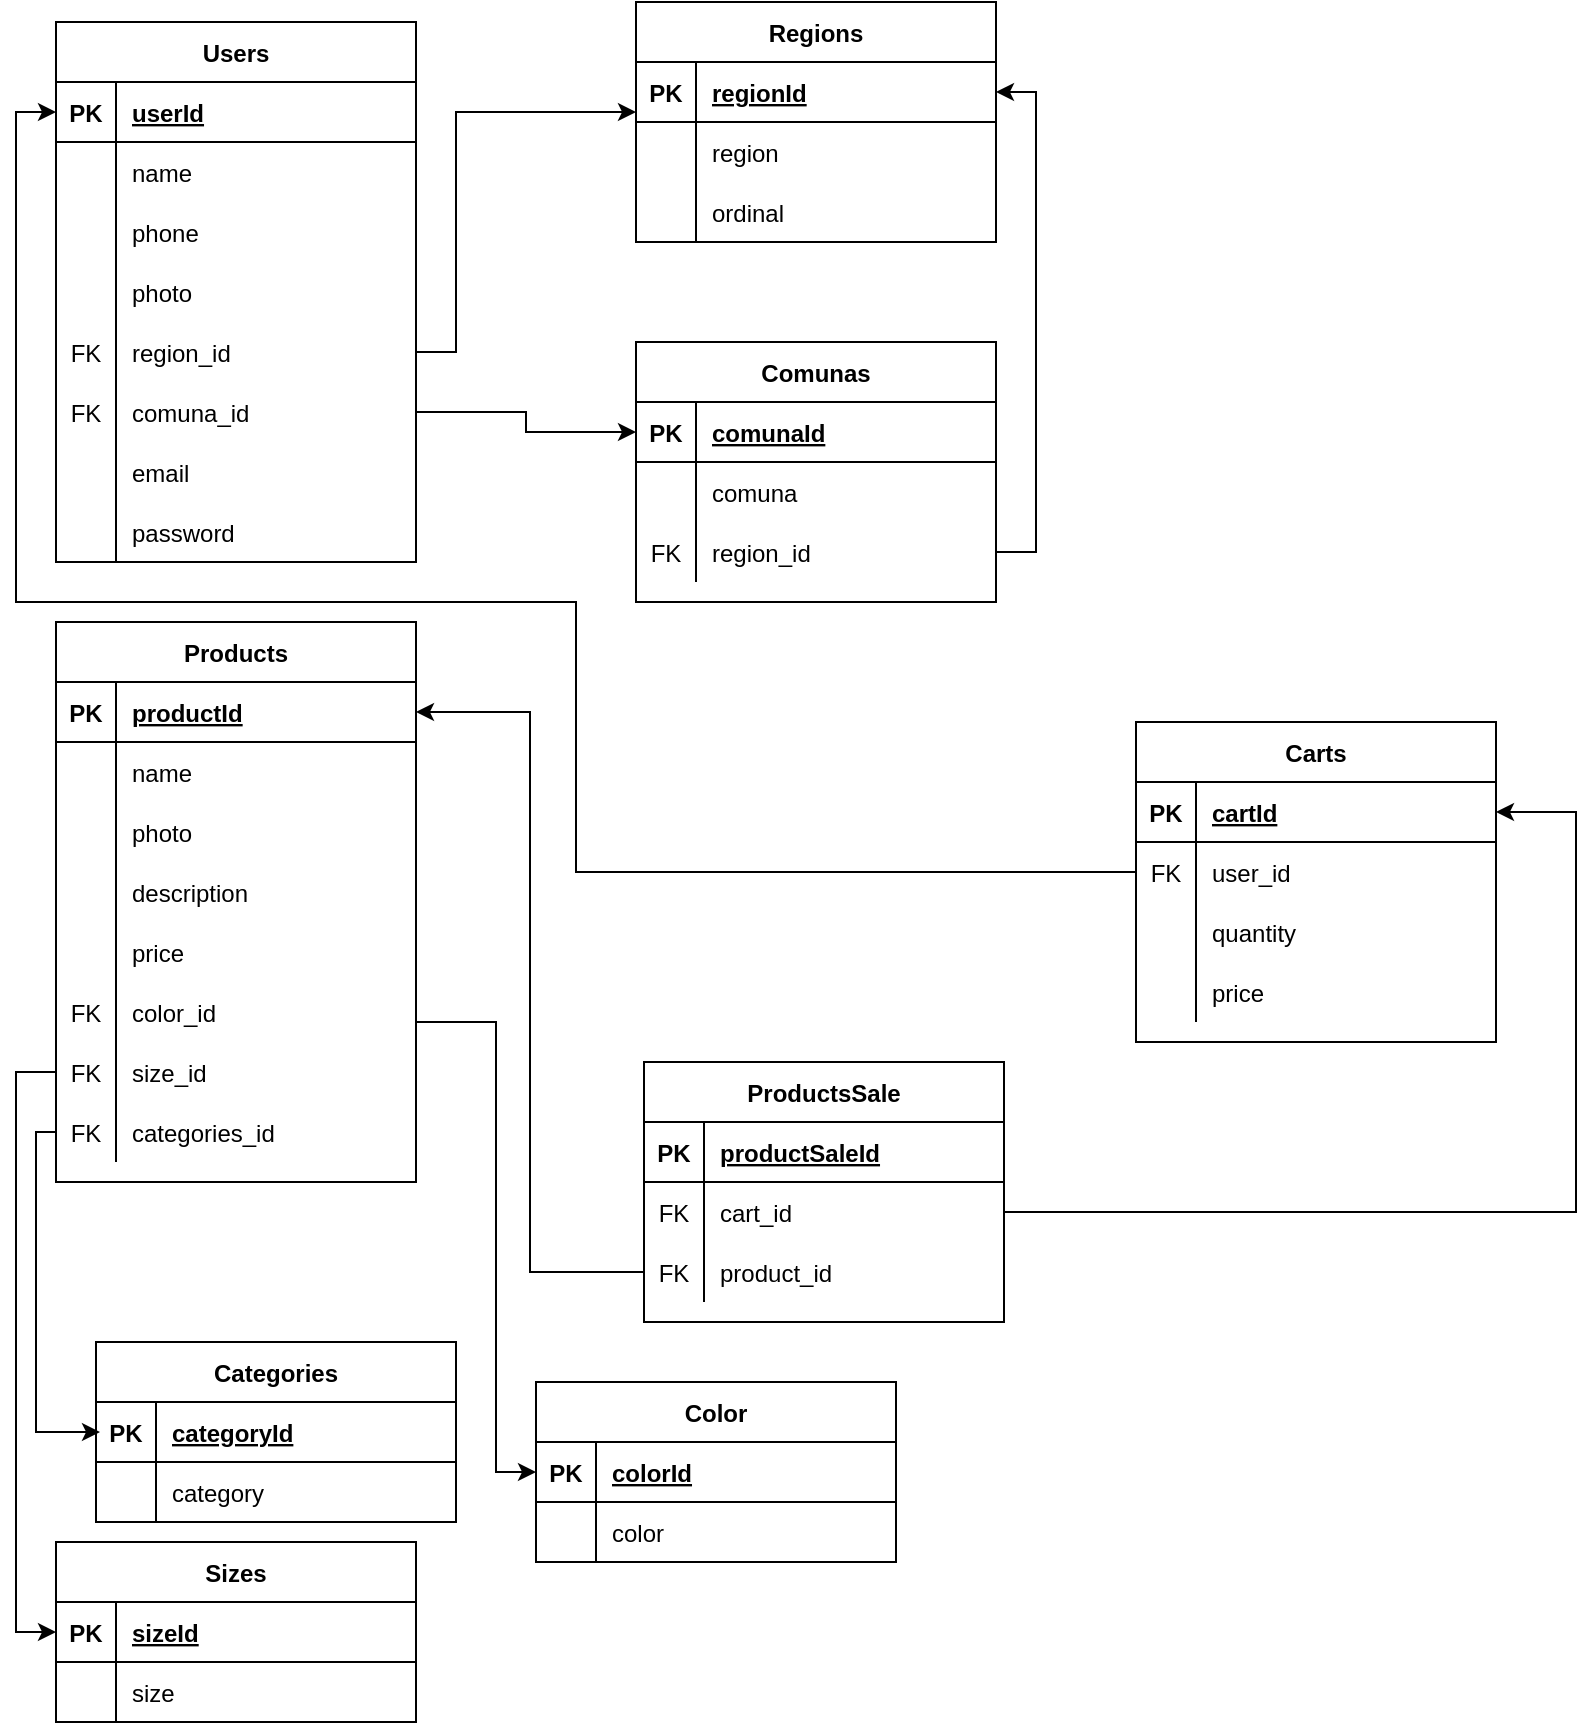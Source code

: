 <mxfile version="14.6.2" type="github">
  <diagram id="eKmeG7Pe0nA2a5U6Nq7D" name="Page-1">
    <mxGraphModel dx="1071" dy="435" grid="1" gridSize="10" guides="1" tooltips="1" connect="1" arrows="1" fold="1" page="1" pageScale="1" pageWidth="827" pageHeight="1169" math="0" shadow="0">
      <root>
        <mxCell id="0" />
        <mxCell id="1" parent="0" />
        <mxCell id="IjkU4p1Ry7HqAlJTSLxm-30" value="" style="group" parent="1" vertex="1" connectable="0">
          <mxGeometry x="500" y="310" width="250" height="280" as="geometry" />
        </mxCell>
        <mxCell id="IjkU4p1Ry7HqAlJTSLxm-31" value="" style="group" parent="IjkU4p1Ry7HqAlJTSLxm-30" vertex="1" connectable="0">
          <mxGeometry x="-470" y="-290" width="180" height="280" as="geometry" />
        </mxCell>
        <mxCell id="IjkU4p1Ry7HqAlJTSLxm-1" value="Users" style="shape=table;startSize=30;container=1;collapsible=1;childLayout=tableLayout;fixedRows=1;rowLines=0;fontStyle=1;align=center;resizeLast=1;" parent="IjkU4p1Ry7HqAlJTSLxm-31" vertex="1">
          <mxGeometry width="180" height="270" as="geometry" />
        </mxCell>
        <mxCell id="IjkU4p1Ry7HqAlJTSLxm-2" value="" style="shape=partialRectangle;collapsible=0;dropTarget=0;pointerEvents=0;fillColor=none;top=0;left=0;bottom=1;right=0;points=[[0,0.5],[1,0.5]];portConstraint=eastwest;" parent="IjkU4p1Ry7HqAlJTSLxm-1" vertex="1">
          <mxGeometry y="30" width="180" height="30" as="geometry" />
        </mxCell>
        <mxCell id="IjkU4p1Ry7HqAlJTSLxm-3" value="PK" style="shape=partialRectangle;connectable=0;fillColor=none;top=0;left=0;bottom=0;right=0;fontStyle=1;overflow=hidden;" parent="IjkU4p1Ry7HqAlJTSLxm-2" vertex="1">
          <mxGeometry width="30" height="30" as="geometry" />
        </mxCell>
        <mxCell id="IjkU4p1Ry7HqAlJTSLxm-4" value="userId" style="shape=partialRectangle;connectable=0;fillColor=none;top=0;left=0;bottom=0;right=0;align=left;spacingLeft=6;fontStyle=5;overflow=hidden;" parent="IjkU4p1Ry7HqAlJTSLxm-2" vertex="1">
          <mxGeometry x="30" width="150" height="30" as="geometry" />
        </mxCell>
        <mxCell id="IjkU4p1Ry7HqAlJTSLxm-5" value="" style="shape=partialRectangle;collapsible=0;dropTarget=0;pointerEvents=0;fillColor=none;top=0;left=0;bottom=0;right=0;points=[[0,0.5],[1,0.5]];portConstraint=eastwest;" parent="IjkU4p1Ry7HqAlJTSLxm-1" vertex="1">
          <mxGeometry y="60" width="180" height="30" as="geometry" />
        </mxCell>
        <mxCell id="IjkU4p1Ry7HqAlJTSLxm-6" value="" style="shape=partialRectangle;connectable=0;fillColor=none;top=0;left=0;bottom=0;right=0;editable=1;overflow=hidden;" parent="IjkU4p1Ry7HqAlJTSLxm-5" vertex="1">
          <mxGeometry width="30" height="30" as="geometry" />
        </mxCell>
        <mxCell id="IjkU4p1Ry7HqAlJTSLxm-7" value="name" style="shape=partialRectangle;connectable=0;fillColor=none;top=0;left=0;bottom=0;right=0;align=left;spacingLeft=6;overflow=hidden;" parent="IjkU4p1Ry7HqAlJTSLxm-5" vertex="1">
          <mxGeometry x="30" width="150" height="30" as="geometry" />
        </mxCell>
        <mxCell id="IjkU4p1Ry7HqAlJTSLxm-8" value="" style="shape=partialRectangle;collapsible=0;dropTarget=0;pointerEvents=0;fillColor=none;top=0;left=0;bottom=0;right=0;points=[[0,0.5],[1,0.5]];portConstraint=eastwest;" parent="IjkU4p1Ry7HqAlJTSLxm-1" vertex="1">
          <mxGeometry y="90" width="180" height="30" as="geometry" />
        </mxCell>
        <mxCell id="IjkU4p1Ry7HqAlJTSLxm-9" value="" style="shape=partialRectangle;connectable=0;fillColor=none;top=0;left=0;bottom=0;right=0;editable=1;overflow=hidden;" parent="IjkU4p1Ry7HqAlJTSLxm-8" vertex="1">
          <mxGeometry width="30" height="30" as="geometry" />
        </mxCell>
        <mxCell id="IjkU4p1Ry7HqAlJTSLxm-10" value="phone" style="shape=partialRectangle;connectable=0;fillColor=none;top=0;left=0;bottom=0;right=0;align=left;spacingLeft=6;overflow=hidden;" parent="IjkU4p1Ry7HqAlJTSLxm-8" vertex="1">
          <mxGeometry x="30" width="150" height="30" as="geometry" />
        </mxCell>
        <mxCell id="IjkU4p1Ry7HqAlJTSLxm-11" value="" style="shape=partialRectangle;collapsible=0;dropTarget=0;pointerEvents=0;fillColor=none;top=0;left=0;bottom=0;right=0;points=[[0,0.5],[1,0.5]];portConstraint=eastwest;" parent="IjkU4p1Ry7HqAlJTSLxm-1" vertex="1">
          <mxGeometry y="120" width="180" height="30" as="geometry" />
        </mxCell>
        <mxCell id="IjkU4p1Ry7HqAlJTSLxm-12" value="" style="shape=partialRectangle;connectable=0;fillColor=none;top=0;left=0;bottom=0;right=0;editable=1;overflow=hidden;" parent="IjkU4p1Ry7HqAlJTSLxm-11" vertex="1">
          <mxGeometry width="30" height="30" as="geometry" />
        </mxCell>
        <mxCell id="IjkU4p1Ry7HqAlJTSLxm-13" value="photo" style="shape=partialRectangle;connectable=0;fillColor=none;top=0;left=0;bottom=0;right=0;align=left;spacingLeft=6;overflow=hidden;" parent="IjkU4p1Ry7HqAlJTSLxm-11" vertex="1">
          <mxGeometry x="30" width="150" height="30" as="geometry" />
        </mxCell>
        <mxCell id="IjkU4p1Ry7HqAlJTSLxm-48" value="" style="shape=partialRectangle;collapsible=0;dropTarget=0;pointerEvents=0;fillColor=none;top=0;left=0;bottom=0;right=0;points=[[0,0.5],[1,0.5]];portConstraint=eastwest;" parent="IjkU4p1Ry7HqAlJTSLxm-1" vertex="1">
          <mxGeometry y="150" width="180" height="30" as="geometry" />
        </mxCell>
        <mxCell id="IjkU4p1Ry7HqAlJTSLxm-49" value="FK" style="shape=partialRectangle;connectable=0;fillColor=none;top=0;left=0;bottom=0;right=0;editable=1;overflow=hidden;" parent="IjkU4p1Ry7HqAlJTSLxm-48" vertex="1">
          <mxGeometry width="30" height="30" as="geometry" />
        </mxCell>
        <mxCell id="IjkU4p1Ry7HqAlJTSLxm-50" value="region_id" style="shape=partialRectangle;connectable=0;fillColor=none;top=0;left=0;bottom=0;right=0;align=left;spacingLeft=6;overflow=hidden;" parent="IjkU4p1Ry7HqAlJTSLxm-48" vertex="1">
          <mxGeometry x="30" width="150" height="30" as="geometry" />
        </mxCell>
        <mxCell id="IjkU4p1Ry7HqAlJTSLxm-67" value="" style="shape=partialRectangle;collapsible=0;dropTarget=0;pointerEvents=0;fillColor=none;top=0;left=0;bottom=0;right=0;points=[[0,0.5],[1,0.5]];portConstraint=eastwest;" parent="IjkU4p1Ry7HqAlJTSLxm-1" vertex="1">
          <mxGeometry y="180" width="180" height="30" as="geometry" />
        </mxCell>
        <mxCell id="IjkU4p1Ry7HqAlJTSLxm-68" value="" style="shape=partialRectangle;connectable=0;fillColor=none;top=0;left=0;bottom=0;right=0;editable=1;overflow=hidden;" parent="IjkU4p1Ry7HqAlJTSLxm-67" vertex="1">
          <mxGeometry width="30" height="30" as="geometry" />
        </mxCell>
        <mxCell id="IjkU4p1Ry7HqAlJTSLxm-69" value="comuna_id" style="shape=partialRectangle;connectable=0;fillColor=none;top=0;left=0;bottom=0;right=0;align=left;spacingLeft=6;overflow=hidden;" parent="IjkU4p1Ry7HqAlJTSLxm-67" vertex="1">
          <mxGeometry x="30" width="150" height="30" as="geometry" />
        </mxCell>
        <mxCell id="IjkU4p1Ry7HqAlJTSLxm-70" value="" style="shape=partialRectangle;collapsible=0;dropTarget=0;pointerEvents=0;fillColor=none;top=0;left=0;bottom=0;right=0;points=[[0,0.5],[1,0.5]];portConstraint=eastwest;" parent="IjkU4p1Ry7HqAlJTSLxm-1" vertex="1">
          <mxGeometry y="210" width="180" height="30" as="geometry" />
        </mxCell>
        <mxCell id="IjkU4p1Ry7HqAlJTSLxm-71" value="" style="shape=partialRectangle;connectable=0;fillColor=none;top=0;left=0;bottom=0;right=0;editable=1;overflow=hidden;" parent="IjkU4p1Ry7HqAlJTSLxm-70" vertex="1">
          <mxGeometry width="30" height="30" as="geometry" />
        </mxCell>
        <mxCell id="IjkU4p1Ry7HqAlJTSLxm-72" value="email" style="shape=partialRectangle;connectable=0;fillColor=none;top=0;left=0;bottom=0;right=0;align=left;spacingLeft=6;overflow=hidden;" parent="IjkU4p1Ry7HqAlJTSLxm-70" vertex="1">
          <mxGeometry x="30" width="150" height="30" as="geometry" />
        </mxCell>
        <mxCell id="IjkU4p1Ry7HqAlJTSLxm-73" value="" style="shape=partialRectangle;collapsible=0;dropTarget=0;pointerEvents=0;fillColor=none;top=0;left=0;bottom=0;right=0;points=[[0,0.5],[1,0.5]];portConstraint=eastwest;" parent="IjkU4p1Ry7HqAlJTSLxm-1" vertex="1">
          <mxGeometry y="240" width="180" height="30" as="geometry" />
        </mxCell>
        <mxCell id="IjkU4p1Ry7HqAlJTSLxm-74" value="" style="shape=partialRectangle;connectable=0;fillColor=none;top=0;left=0;bottom=0;right=0;editable=1;overflow=hidden;" parent="IjkU4p1Ry7HqAlJTSLxm-73" vertex="1">
          <mxGeometry width="30" height="30" as="geometry" />
        </mxCell>
        <mxCell id="IjkU4p1Ry7HqAlJTSLxm-75" value="password" style="shape=partialRectangle;connectable=0;fillColor=none;top=0;left=0;bottom=0;right=0;align=left;spacingLeft=6;overflow=hidden;" parent="IjkU4p1Ry7HqAlJTSLxm-73" vertex="1">
          <mxGeometry x="30" width="150" height="30" as="geometry" />
        </mxCell>
        <mxCell id="IjkU4p1Ry7HqAlJTSLxm-14" value="" style="shape=partialRectangle;collapsible=0;dropTarget=0;pointerEvents=0;fillColor=none;top=0;left=0;bottom=0;right=0;points=[[0,0.5],[1,0.5]];portConstraint=eastwest;" parent="IjkU4p1Ry7HqAlJTSLxm-31" vertex="1">
          <mxGeometry y="150" width="180" height="30" as="geometry" />
        </mxCell>
        <mxCell id="IjkU4p1Ry7HqAlJTSLxm-17" value="" style="shape=partialRectangle;collapsible=0;dropTarget=0;pointerEvents=0;fillColor=none;top=0;left=0;bottom=0;right=0;points=[[0,0.5],[1,0.5]];portConstraint=eastwest;" parent="IjkU4p1Ry7HqAlJTSLxm-31" vertex="1">
          <mxGeometry y="180" width="180" height="30" as="geometry" />
        </mxCell>
        <mxCell id="IjkU4p1Ry7HqAlJTSLxm-18" value="FK" style="shape=partialRectangle;connectable=0;fillColor=none;top=0;left=0;bottom=0;right=0;editable=1;overflow=hidden;" parent="IjkU4p1Ry7HqAlJTSLxm-17" vertex="1">
          <mxGeometry width="30" height="30" as="geometry" />
        </mxCell>
        <mxCell id="IjkU4p1Ry7HqAlJTSLxm-23" value="" style="shape=partialRectangle;collapsible=0;dropTarget=0;pointerEvents=0;fillColor=none;top=0;left=0;bottom=0;right=0;points=[[0,0.5],[1,0.5]];portConstraint=eastwest;" parent="IjkU4p1Ry7HqAlJTSLxm-31" vertex="1">
          <mxGeometry y="245" width="180" height="30" as="geometry" />
        </mxCell>
        <mxCell id="IjkU4p1Ry7HqAlJTSLxm-24" value="" style="shape=partialRectangle;connectable=0;fillColor=none;top=0;left=0;bottom=0;right=0;editable=1;overflow=hidden;" parent="IjkU4p1Ry7HqAlJTSLxm-23" vertex="1">
          <mxGeometry width="30" height="30" as="geometry" />
        </mxCell>
        <mxCell id="IjkU4p1Ry7HqAlJTSLxm-160" value="Carts" style="shape=table;startSize=30;container=1;collapsible=1;childLayout=tableLayout;fixedRows=1;rowLines=0;fontStyle=1;align=center;resizeLast=1;fillColor=#ffffff;gradientColor=none;" parent="IjkU4p1Ry7HqAlJTSLxm-30" vertex="1">
          <mxGeometry x="70" y="60" width="180" height="160" as="geometry" />
        </mxCell>
        <mxCell id="IjkU4p1Ry7HqAlJTSLxm-161" value="" style="shape=partialRectangle;collapsible=0;dropTarget=0;pointerEvents=0;fillColor=none;top=0;left=0;bottom=1;right=0;points=[[0,0.5],[1,0.5]];portConstraint=eastwest;" parent="IjkU4p1Ry7HqAlJTSLxm-160" vertex="1">
          <mxGeometry y="30" width="180" height="30" as="geometry" />
        </mxCell>
        <mxCell id="IjkU4p1Ry7HqAlJTSLxm-162" value="PK" style="shape=partialRectangle;connectable=0;fillColor=none;top=0;left=0;bottom=0;right=0;fontStyle=1;overflow=hidden;" parent="IjkU4p1Ry7HqAlJTSLxm-161" vertex="1">
          <mxGeometry width="30" height="30" as="geometry" />
        </mxCell>
        <mxCell id="IjkU4p1Ry7HqAlJTSLxm-163" value="cartId" style="shape=partialRectangle;connectable=0;fillColor=none;top=0;left=0;bottom=0;right=0;align=left;spacingLeft=6;fontStyle=5;overflow=hidden;" parent="IjkU4p1Ry7HqAlJTSLxm-161" vertex="1">
          <mxGeometry x="30" width="150" height="30" as="geometry" />
        </mxCell>
        <mxCell id="IjkU4p1Ry7HqAlJTSLxm-164" value="" style="shape=partialRectangle;collapsible=0;dropTarget=0;pointerEvents=0;fillColor=none;top=0;left=0;bottom=0;right=0;points=[[0,0.5],[1,0.5]];portConstraint=eastwest;" parent="IjkU4p1Ry7HqAlJTSLxm-160" vertex="1">
          <mxGeometry y="60" width="180" height="30" as="geometry" />
        </mxCell>
        <mxCell id="IjkU4p1Ry7HqAlJTSLxm-165" value="FK" style="shape=partialRectangle;connectable=0;fillColor=none;top=0;left=0;bottom=0;right=0;editable=1;overflow=hidden;" parent="IjkU4p1Ry7HqAlJTSLxm-164" vertex="1">
          <mxGeometry width="30" height="30" as="geometry" />
        </mxCell>
        <mxCell id="IjkU4p1Ry7HqAlJTSLxm-166" value="user_id" style="shape=partialRectangle;connectable=0;fillColor=none;top=0;left=0;bottom=0;right=0;align=left;spacingLeft=6;overflow=hidden;" parent="IjkU4p1Ry7HqAlJTSLxm-164" vertex="1">
          <mxGeometry x="30" width="150" height="30" as="geometry" />
        </mxCell>
        <mxCell id="IjkU4p1Ry7HqAlJTSLxm-167" value="" style="shape=partialRectangle;collapsible=0;dropTarget=0;pointerEvents=0;fillColor=none;top=0;left=0;bottom=0;right=0;points=[[0,0.5],[1,0.5]];portConstraint=eastwest;" parent="IjkU4p1Ry7HqAlJTSLxm-160" vertex="1">
          <mxGeometry y="90" width="180" height="30" as="geometry" />
        </mxCell>
        <mxCell id="IjkU4p1Ry7HqAlJTSLxm-168" value="" style="shape=partialRectangle;connectable=0;fillColor=none;top=0;left=0;bottom=0;right=0;editable=1;overflow=hidden;" parent="IjkU4p1Ry7HqAlJTSLxm-167" vertex="1">
          <mxGeometry width="30" height="30" as="geometry" />
        </mxCell>
        <mxCell id="IjkU4p1Ry7HqAlJTSLxm-169" value="quantity" style="shape=partialRectangle;connectable=0;fillColor=none;top=0;left=0;bottom=0;right=0;align=left;spacingLeft=6;overflow=hidden;" parent="IjkU4p1Ry7HqAlJTSLxm-167" vertex="1">
          <mxGeometry x="30" width="150" height="30" as="geometry" />
        </mxCell>
        <mxCell id="IjkU4p1Ry7HqAlJTSLxm-170" value="" style="shape=partialRectangle;collapsible=0;dropTarget=0;pointerEvents=0;fillColor=none;top=0;left=0;bottom=0;right=0;points=[[0,0.5],[1,0.5]];portConstraint=eastwest;" parent="IjkU4p1Ry7HqAlJTSLxm-160" vertex="1">
          <mxGeometry y="120" width="180" height="30" as="geometry" />
        </mxCell>
        <mxCell id="IjkU4p1Ry7HqAlJTSLxm-171" value="" style="shape=partialRectangle;connectable=0;fillColor=none;top=0;left=0;bottom=0;right=0;editable=1;overflow=hidden;" parent="IjkU4p1Ry7HqAlJTSLxm-170" vertex="1">
          <mxGeometry width="30" height="30" as="geometry" />
        </mxCell>
        <mxCell id="IjkU4p1Ry7HqAlJTSLxm-172" value="price" style="shape=partialRectangle;connectable=0;fillColor=none;top=0;left=0;bottom=0;right=0;align=left;spacingLeft=6;overflow=hidden;" parent="IjkU4p1Ry7HqAlJTSLxm-170" vertex="1">
          <mxGeometry x="30" width="150" height="30" as="geometry" />
        </mxCell>
        <mxCell id="IjkU4p1Ry7HqAlJTSLxm-32" value="Products" style="shape=table;startSize=30;container=1;collapsible=1;childLayout=tableLayout;fixedRows=1;rowLines=0;fontStyle=1;align=center;resizeLast=1;" parent="1" vertex="1">
          <mxGeometry x="30" y="320" width="180" height="280" as="geometry" />
        </mxCell>
        <mxCell id="IjkU4p1Ry7HqAlJTSLxm-33" value="" style="shape=partialRectangle;collapsible=0;dropTarget=0;pointerEvents=0;fillColor=none;top=0;left=0;bottom=1;right=0;points=[[0,0.5],[1,0.5]];portConstraint=eastwest;" parent="IjkU4p1Ry7HqAlJTSLxm-32" vertex="1">
          <mxGeometry y="30" width="180" height="30" as="geometry" />
        </mxCell>
        <mxCell id="IjkU4p1Ry7HqAlJTSLxm-34" value="PK" style="shape=partialRectangle;connectable=0;fillColor=none;top=0;left=0;bottom=0;right=0;fontStyle=1;overflow=hidden;" parent="IjkU4p1Ry7HqAlJTSLxm-33" vertex="1">
          <mxGeometry width="30" height="30" as="geometry" />
        </mxCell>
        <mxCell id="IjkU4p1Ry7HqAlJTSLxm-35" value="productId" style="shape=partialRectangle;connectable=0;fillColor=none;top=0;left=0;bottom=0;right=0;align=left;spacingLeft=6;fontStyle=5;overflow=hidden;" parent="IjkU4p1Ry7HqAlJTSLxm-33" vertex="1">
          <mxGeometry x="30" width="150" height="30" as="geometry" />
        </mxCell>
        <mxCell id="IjkU4p1Ry7HqAlJTSLxm-36" value="" style="shape=partialRectangle;collapsible=0;dropTarget=0;pointerEvents=0;fillColor=none;top=0;left=0;bottom=0;right=0;points=[[0,0.5],[1,0.5]];portConstraint=eastwest;" parent="IjkU4p1Ry7HqAlJTSLxm-32" vertex="1">
          <mxGeometry y="60" width="180" height="30" as="geometry" />
        </mxCell>
        <mxCell id="IjkU4p1Ry7HqAlJTSLxm-37" value="" style="shape=partialRectangle;connectable=0;fillColor=none;top=0;left=0;bottom=0;right=0;editable=1;overflow=hidden;" parent="IjkU4p1Ry7HqAlJTSLxm-36" vertex="1">
          <mxGeometry width="30" height="30" as="geometry" />
        </mxCell>
        <mxCell id="IjkU4p1Ry7HqAlJTSLxm-38" value="name" style="shape=partialRectangle;connectable=0;fillColor=none;top=0;left=0;bottom=0;right=0;align=left;spacingLeft=6;overflow=hidden;" parent="IjkU4p1Ry7HqAlJTSLxm-36" vertex="1">
          <mxGeometry x="30" width="150" height="30" as="geometry" />
        </mxCell>
        <mxCell id="IjkU4p1Ry7HqAlJTSLxm-39" value="" style="shape=partialRectangle;collapsible=0;dropTarget=0;pointerEvents=0;fillColor=none;top=0;left=0;bottom=0;right=0;points=[[0,0.5],[1,0.5]];portConstraint=eastwest;" parent="IjkU4p1Ry7HqAlJTSLxm-32" vertex="1">
          <mxGeometry y="90" width="180" height="30" as="geometry" />
        </mxCell>
        <mxCell id="IjkU4p1Ry7HqAlJTSLxm-40" value="" style="shape=partialRectangle;connectable=0;fillColor=none;top=0;left=0;bottom=0;right=0;editable=1;overflow=hidden;" parent="IjkU4p1Ry7HqAlJTSLxm-39" vertex="1">
          <mxGeometry width="30" height="30" as="geometry" />
        </mxCell>
        <mxCell id="IjkU4p1Ry7HqAlJTSLxm-41" value="photo" style="shape=partialRectangle;connectable=0;fillColor=none;top=0;left=0;bottom=0;right=0;align=left;spacingLeft=6;overflow=hidden;" parent="IjkU4p1Ry7HqAlJTSLxm-39" vertex="1">
          <mxGeometry x="30" width="150" height="30" as="geometry" />
        </mxCell>
        <mxCell id="IjkU4p1Ry7HqAlJTSLxm-42" value="" style="shape=partialRectangle;collapsible=0;dropTarget=0;pointerEvents=0;fillColor=none;top=0;left=0;bottom=0;right=0;points=[[0,0.5],[1,0.5]];portConstraint=eastwest;" parent="IjkU4p1Ry7HqAlJTSLxm-32" vertex="1">
          <mxGeometry y="120" width="180" height="30" as="geometry" />
        </mxCell>
        <mxCell id="IjkU4p1Ry7HqAlJTSLxm-43" value="" style="shape=partialRectangle;connectable=0;fillColor=none;top=0;left=0;bottom=0;right=0;editable=1;overflow=hidden;" parent="IjkU4p1Ry7HqAlJTSLxm-42" vertex="1">
          <mxGeometry width="30" height="30" as="geometry" />
        </mxCell>
        <mxCell id="IjkU4p1Ry7HqAlJTSLxm-44" value="description" style="shape=partialRectangle;connectable=0;fillColor=none;top=0;left=0;bottom=0;right=0;align=left;spacingLeft=6;overflow=hidden;" parent="IjkU4p1Ry7HqAlJTSLxm-42" vertex="1">
          <mxGeometry x="30" width="150" height="30" as="geometry" />
        </mxCell>
        <mxCell id="IjkU4p1Ry7HqAlJTSLxm-45" value="" style="shape=partialRectangle;collapsible=0;dropTarget=0;pointerEvents=0;fillColor=none;top=0;left=0;bottom=0;right=0;points=[[0,0.5],[1,0.5]];portConstraint=eastwest;" parent="IjkU4p1Ry7HqAlJTSLxm-32" vertex="1">
          <mxGeometry y="150" width="180" height="30" as="geometry" />
        </mxCell>
        <mxCell id="IjkU4p1Ry7HqAlJTSLxm-46" value="" style="shape=partialRectangle;connectable=0;fillColor=none;top=0;left=0;bottom=0;right=0;editable=1;overflow=hidden;" parent="IjkU4p1Ry7HqAlJTSLxm-45" vertex="1">
          <mxGeometry width="30" height="30" as="geometry" />
        </mxCell>
        <mxCell id="IjkU4p1Ry7HqAlJTSLxm-47" value="price" style="shape=partialRectangle;connectable=0;fillColor=none;top=0;left=0;bottom=0;right=0;align=left;spacingLeft=6;overflow=hidden;" parent="IjkU4p1Ry7HqAlJTSLxm-45" vertex="1">
          <mxGeometry x="30" width="150" height="30" as="geometry" />
        </mxCell>
        <mxCell id="IjkU4p1Ry7HqAlJTSLxm-76" value="" style="shape=partialRectangle;collapsible=0;dropTarget=0;pointerEvents=0;fillColor=none;top=0;left=0;bottom=0;right=0;points=[[0,0.5],[1,0.5]];portConstraint=eastwest;" parent="IjkU4p1Ry7HqAlJTSLxm-32" vertex="1">
          <mxGeometry y="180" width="180" height="30" as="geometry" />
        </mxCell>
        <mxCell id="IjkU4p1Ry7HqAlJTSLxm-77" value="FK" style="shape=partialRectangle;connectable=0;fillColor=none;top=0;left=0;bottom=0;right=0;editable=1;overflow=hidden;" parent="IjkU4p1Ry7HqAlJTSLxm-76" vertex="1">
          <mxGeometry width="30" height="30" as="geometry" />
        </mxCell>
        <mxCell id="IjkU4p1Ry7HqAlJTSLxm-78" value="color_id" style="shape=partialRectangle;connectable=0;fillColor=none;top=0;left=0;bottom=0;right=0;align=left;spacingLeft=6;overflow=hidden;" parent="IjkU4p1Ry7HqAlJTSLxm-76" vertex="1">
          <mxGeometry x="30" width="150" height="30" as="geometry" />
        </mxCell>
        <mxCell id="IjkU4p1Ry7HqAlJTSLxm-79" value="" style="shape=partialRectangle;collapsible=0;dropTarget=0;pointerEvents=0;fillColor=none;top=0;left=0;bottom=0;right=0;points=[[0,0.5],[1,0.5]];portConstraint=eastwest;" parent="IjkU4p1Ry7HqAlJTSLxm-32" vertex="1">
          <mxGeometry y="210" width="180" height="30" as="geometry" />
        </mxCell>
        <mxCell id="IjkU4p1Ry7HqAlJTSLxm-80" value="FK" style="shape=partialRectangle;connectable=0;fillColor=none;top=0;left=0;bottom=0;right=0;editable=1;overflow=hidden;" parent="IjkU4p1Ry7HqAlJTSLxm-79" vertex="1">
          <mxGeometry width="30" height="30" as="geometry" />
        </mxCell>
        <mxCell id="IjkU4p1Ry7HqAlJTSLxm-81" value="size_id" style="shape=partialRectangle;connectable=0;fillColor=none;top=0;left=0;bottom=0;right=0;align=left;spacingLeft=6;overflow=hidden;" parent="IjkU4p1Ry7HqAlJTSLxm-79" vertex="1">
          <mxGeometry x="30" width="150" height="30" as="geometry" />
        </mxCell>
        <mxCell id="IjkU4p1Ry7HqAlJTSLxm-82" value="" style="shape=partialRectangle;collapsible=0;dropTarget=0;pointerEvents=0;fillColor=none;top=0;left=0;bottom=0;right=0;points=[[0,0.5],[1,0.5]];portConstraint=eastwest;" parent="IjkU4p1Ry7HqAlJTSLxm-32" vertex="1">
          <mxGeometry y="240" width="180" height="30" as="geometry" />
        </mxCell>
        <mxCell id="IjkU4p1Ry7HqAlJTSLxm-83" value="FK" style="shape=partialRectangle;connectable=0;fillColor=none;top=0;left=0;bottom=0;right=0;editable=1;overflow=hidden;" parent="IjkU4p1Ry7HqAlJTSLxm-82" vertex="1">
          <mxGeometry width="30" height="30" as="geometry" />
        </mxCell>
        <mxCell id="IjkU4p1Ry7HqAlJTSLxm-84" value="categories_id" style="shape=partialRectangle;connectable=0;fillColor=none;top=0;left=0;bottom=0;right=0;align=left;spacingLeft=6;overflow=hidden;" parent="IjkU4p1Ry7HqAlJTSLxm-82" vertex="1">
          <mxGeometry x="30" width="150" height="30" as="geometry" />
        </mxCell>
        <mxCell id="IjkU4p1Ry7HqAlJTSLxm-85" value="Color" style="shape=table;startSize=30;container=1;collapsible=1;childLayout=tableLayout;fixedRows=1;rowLines=0;fontStyle=1;align=center;resizeLast=1;" parent="1" vertex="1">
          <mxGeometry x="270" y="700" width="180" height="90" as="geometry" />
        </mxCell>
        <mxCell id="IjkU4p1Ry7HqAlJTSLxm-86" value="" style="shape=partialRectangle;collapsible=0;dropTarget=0;pointerEvents=0;fillColor=none;top=0;left=0;bottom=1;right=0;points=[[0,0.5],[1,0.5]];portConstraint=eastwest;" parent="IjkU4p1Ry7HqAlJTSLxm-85" vertex="1">
          <mxGeometry y="30" width="180" height="30" as="geometry" />
        </mxCell>
        <mxCell id="IjkU4p1Ry7HqAlJTSLxm-87" value="PK" style="shape=partialRectangle;connectable=0;fillColor=none;top=0;left=0;bottom=0;right=0;fontStyle=1;overflow=hidden;" parent="IjkU4p1Ry7HqAlJTSLxm-86" vertex="1">
          <mxGeometry width="30" height="30" as="geometry" />
        </mxCell>
        <mxCell id="IjkU4p1Ry7HqAlJTSLxm-88" value="colorId" style="shape=partialRectangle;connectable=0;fillColor=none;top=0;left=0;bottom=0;right=0;align=left;spacingLeft=6;fontStyle=5;overflow=hidden;" parent="IjkU4p1Ry7HqAlJTSLxm-86" vertex="1">
          <mxGeometry x="30" width="150" height="30" as="geometry" />
        </mxCell>
        <mxCell id="IjkU4p1Ry7HqAlJTSLxm-89" value="" style="shape=partialRectangle;collapsible=0;dropTarget=0;pointerEvents=0;fillColor=none;top=0;left=0;bottom=0;right=0;points=[[0,0.5],[1,0.5]];portConstraint=eastwest;" parent="IjkU4p1Ry7HqAlJTSLxm-85" vertex="1">
          <mxGeometry y="60" width="180" height="30" as="geometry" />
        </mxCell>
        <mxCell id="IjkU4p1Ry7HqAlJTSLxm-90" value="" style="shape=partialRectangle;connectable=0;fillColor=none;top=0;left=0;bottom=0;right=0;editable=1;overflow=hidden;" parent="IjkU4p1Ry7HqAlJTSLxm-89" vertex="1">
          <mxGeometry width="30" height="30" as="geometry" />
        </mxCell>
        <mxCell id="IjkU4p1Ry7HqAlJTSLxm-91" value="color" style="shape=partialRectangle;connectable=0;fillColor=none;top=0;left=0;bottom=0;right=0;align=left;spacingLeft=6;overflow=hidden;" parent="IjkU4p1Ry7HqAlJTSLxm-89" vertex="1">
          <mxGeometry x="30" width="150" height="30" as="geometry" />
        </mxCell>
        <mxCell id="IjkU4p1Ry7HqAlJTSLxm-98" style="edgeStyle=orthogonalEdgeStyle;rounded=0;orthogonalLoop=1;jettySize=auto;html=1;entryX=0;entryY=0.5;entryDx=0;entryDy=0;exitX=1;exitY=0.5;exitDx=0;exitDy=0;" parent="1" source="IjkU4p1Ry7HqAlJTSLxm-76" target="IjkU4p1Ry7HqAlJTSLxm-86" edge="1">
          <mxGeometry relative="1" as="geometry">
            <Array as="points">
              <mxPoint x="210" y="520" />
              <mxPoint x="250" y="520" />
            </Array>
          </mxGeometry>
        </mxCell>
        <mxCell id="IjkU4p1Ry7HqAlJTSLxm-100" style="edgeStyle=orthogonalEdgeStyle;rounded=0;orthogonalLoop=1;jettySize=auto;html=1;entryX=0;entryY=0.5;entryDx=0;entryDy=0;" parent="1" source="IjkU4p1Ry7HqAlJTSLxm-79" target="IjkU4p1Ry7HqAlJTSLxm-102" edge="1">
          <mxGeometry relative="1" as="geometry">
            <mxPoint x="320" y="570" as="targetPoint" />
            <Array as="points">
              <mxPoint x="10" y="545" />
            </Array>
          </mxGeometry>
        </mxCell>
        <mxCell id="IjkU4p1Ry7HqAlJTSLxm-101" value="Sizes" style="shape=table;startSize=30;container=1;collapsible=1;childLayout=tableLayout;fixedRows=1;rowLines=0;fontStyle=1;align=center;resizeLast=1;fillColor=#ffffff;gradientColor=none;" parent="1" vertex="1">
          <mxGeometry x="30" y="780" width="180" height="90" as="geometry" />
        </mxCell>
        <mxCell id="IjkU4p1Ry7HqAlJTSLxm-102" value="" style="shape=partialRectangle;collapsible=0;dropTarget=0;pointerEvents=0;fillColor=none;top=0;left=0;bottom=1;right=0;points=[[0,0.5],[1,0.5]];portConstraint=eastwest;" parent="IjkU4p1Ry7HqAlJTSLxm-101" vertex="1">
          <mxGeometry y="30" width="180" height="30" as="geometry" />
        </mxCell>
        <mxCell id="IjkU4p1Ry7HqAlJTSLxm-103" value="PK" style="shape=partialRectangle;connectable=0;fillColor=none;top=0;left=0;bottom=0;right=0;fontStyle=1;overflow=hidden;" parent="IjkU4p1Ry7HqAlJTSLxm-102" vertex="1">
          <mxGeometry width="30" height="30" as="geometry" />
        </mxCell>
        <mxCell id="IjkU4p1Ry7HqAlJTSLxm-104" value="sizeId" style="shape=partialRectangle;connectable=0;fillColor=none;top=0;left=0;bottom=0;right=0;align=left;spacingLeft=6;fontStyle=5;overflow=hidden;" parent="IjkU4p1Ry7HqAlJTSLxm-102" vertex="1">
          <mxGeometry x="30" width="150" height="30" as="geometry" />
        </mxCell>
        <mxCell id="IjkU4p1Ry7HqAlJTSLxm-105" value="" style="shape=partialRectangle;collapsible=0;dropTarget=0;pointerEvents=0;fillColor=none;top=0;left=0;bottom=0;right=0;points=[[0,0.5],[1,0.5]];portConstraint=eastwest;" parent="IjkU4p1Ry7HqAlJTSLxm-101" vertex="1">
          <mxGeometry y="60" width="180" height="30" as="geometry" />
        </mxCell>
        <mxCell id="IjkU4p1Ry7HqAlJTSLxm-106" value="" style="shape=partialRectangle;connectable=0;fillColor=none;top=0;left=0;bottom=0;right=0;editable=1;overflow=hidden;" parent="IjkU4p1Ry7HqAlJTSLxm-105" vertex="1">
          <mxGeometry width="30" height="30" as="geometry" />
        </mxCell>
        <mxCell id="IjkU4p1Ry7HqAlJTSLxm-107" value="size" style="shape=partialRectangle;connectable=0;fillColor=none;top=0;left=0;bottom=0;right=0;align=left;spacingLeft=6;overflow=hidden;" parent="IjkU4p1Ry7HqAlJTSLxm-105" vertex="1">
          <mxGeometry x="30" width="150" height="30" as="geometry" />
        </mxCell>
        <mxCell id="IjkU4p1Ry7HqAlJTSLxm-114" value="Categories" style="shape=table;startSize=30;container=1;collapsible=1;childLayout=tableLayout;fixedRows=1;rowLines=0;fontStyle=1;align=center;resizeLast=1;fillColor=#ffffff;gradientColor=none;" parent="1" vertex="1">
          <mxGeometry x="50" y="680" width="180" height="90" as="geometry" />
        </mxCell>
        <mxCell id="IjkU4p1Ry7HqAlJTSLxm-115" value="" style="shape=partialRectangle;collapsible=0;dropTarget=0;pointerEvents=0;fillColor=none;top=0;left=0;bottom=1;right=0;points=[[0,0.5],[1,0.5]];portConstraint=eastwest;" parent="IjkU4p1Ry7HqAlJTSLxm-114" vertex="1">
          <mxGeometry y="30" width="180" height="30" as="geometry" />
        </mxCell>
        <mxCell id="IjkU4p1Ry7HqAlJTSLxm-116" value="PK" style="shape=partialRectangle;connectable=0;fillColor=none;top=0;left=0;bottom=0;right=0;fontStyle=1;overflow=hidden;" parent="IjkU4p1Ry7HqAlJTSLxm-115" vertex="1">
          <mxGeometry width="30" height="30" as="geometry" />
        </mxCell>
        <mxCell id="IjkU4p1Ry7HqAlJTSLxm-117" value="categoryId" style="shape=partialRectangle;connectable=0;fillColor=none;top=0;left=0;bottom=0;right=0;align=left;spacingLeft=6;fontStyle=5;overflow=hidden;" parent="IjkU4p1Ry7HqAlJTSLxm-115" vertex="1">
          <mxGeometry x="30" width="150" height="30" as="geometry" />
        </mxCell>
        <mxCell id="IjkU4p1Ry7HqAlJTSLxm-118" value="" style="shape=partialRectangle;collapsible=0;dropTarget=0;pointerEvents=0;fillColor=none;top=0;left=0;bottom=0;right=0;points=[[0,0.5],[1,0.5]];portConstraint=eastwest;" parent="IjkU4p1Ry7HqAlJTSLxm-114" vertex="1">
          <mxGeometry y="60" width="180" height="30" as="geometry" />
        </mxCell>
        <mxCell id="IjkU4p1Ry7HqAlJTSLxm-119" value="" style="shape=partialRectangle;connectable=0;fillColor=none;top=0;left=0;bottom=0;right=0;editable=1;overflow=hidden;" parent="IjkU4p1Ry7HqAlJTSLxm-118" vertex="1">
          <mxGeometry width="30" height="30" as="geometry" />
        </mxCell>
        <mxCell id="IjkU4p1Ry7HqAlJTSLxm-120" value="category" style="shape=partialRectangle;connectable=0;fillColor=none;top=0;left=0;bottom=0;right=0;align=left;spacingLeft=6;overflow=hidden;" parent="IjkU4p1Ry7HqAlJTSLxm-118" vertex="1">
          <mxGeometry x="30" width="150" height="30" as="geometry" />
        </mxCell>
        <mxCell id="IjkU4p1Ry7HqAlJTSLxm-127" style="edgeStyle=orthogonalEdgeStyle;rounded=0;orthogonalLoop=1;jettySize=auto;html=1;" parent="1" source="IjkU4p1Ry7HqAlJTSLxm-82" edge="1">
          <mxGeometry relative="1" as="geometry">
            <mxPoint x="52" y="725" as="targetPoint" />
            <Array as="points">
              <mxPoint x="20" y="575" />
              <mxPoint x="20" y="725" />
              <mxPoint x="52" y="725" />
            </Array>
          </mxGeometry>
        </mxCell>
        <mxCell id="IjkU4p1Ry7HqAlJTSLxm-128" value="Regions" style="shape=table;startSize=30;container=1;collapsible=1;childLayout=tableLayout;fixedRows=1;rowLines=0;fontStyle=1;align=center;resizeLast=1;fillColor=#ffffff;gradientColor=none;" parent="1" vertex="1">
          <mxGeometry x="320" y="10" width="180" height="120" as="geometry" />
        </mxCell>
        <mxCell id="IjkU4p1Ry7HqAlJTSLxm-129" value="" style="shape=partialRectangle;collapsible=0;dropTarget=0;pointerEvents=0;fillColor=none;top=0;left=0;bottom=1;right=0;points=[[0,0.5],[1,0.5]];portConstraint=eastwest;" parent="IjkU4p1Ry7HqAlJTSLxm-128" vertex="1">
          <mxGeometry y="30" width="180" height="30" as="geometry" />
        </mxCell>
        <mxCell id="IjkU4p1Ry7HqAlJTSLxm-130" value="PK" style="shape=partialRectangle;connectable=0;fillColor=none;top=0;left=0;bottom=0;right=0;fontStyle=1;overflow=hidden;" parent="IjkU4p1Ry7HqAlJTSLxm-129" vertex="1">
          <mxGeometry width="30" height="30" as="geometry" />
        </mxCell>
        <mxCell id="IjkU4p1Ry7HqAlJTSLxm-131" value="regionId" style="shape=partialRectangle;connectable=0;fillColor=none;top=0;left=0;bottom=0;right=0;align=left;spacingLeft=6;fontStyle=5;overflow=hidden;" parent="IjkU4p1Ry7HqAlJTSLxm-129" vertex="1">
          <mxGeometry x="30" width="150" height="30" as="geometry" />
        </mxCell>
        <mxCell id="IjkU4p1Ry7HqAlJTSLxm-132" value="" style="shape=partialRectangle;collapsible=0;dropTarget=0;pointerEvents=0;fillColor=none;top=0;left=0;bottom=0;right=0;points=[[0,0.5],[1,0.5]];portConstraint=eastwest;" parent="IjkU4p1Ry7HqAlJTSLxm-128" vertex="1">
          <mxGeometry y="60" width="180" height="30" as="geometry" />
        </mxCell>
        <mxCell id="IjkU4p1Ry7HqAlJTSLxm-133" value="" style="shape=partialRectangle;connectable=0;fillColor=none;top=0;left=0;bottom=0;right=0;editable=1;overflow=hidden;" parent="IjkU4p1Ry7HqAlJTSLxm-132" vertex="1">
          <mxGeometry width="30" height="30" as="geometry" />
        </mxCell>
        <mxCell id="IjkU4p1Ry7HqAlJTSLxm-134" value="region" style="shape=partialRectangle;connectable=0;fillColor=none;top=0;left=0;bottom=0;right=0;align=left;spacingLeft=6;overflow=hidden;" parent="IjkU4p1Ry7HqAlJTSLxm-132" vertex="1">
          <mxGeometry x="30" width="150" height="30" as="geometry" />
        </mxCell>
        <mxCell id="IjkU4p1Ry7HqAlJTSLxm-209" value="" style="shape=partialRectangle;collapsible=0;dropTarget=0;pointerEvents=0;fillColor=none;top=0;left=0;bottom=0;right=0;points=[[0,0.5],[1,0.5]];portConstraint=eastwest;" parent="IjkU4p1Ry7HqAlJTSLxm-128" vertex="1">
          <mxGeometry y="90" width="180" height="30" as="geometry" />
        </mxCell>
        <mxCell id="IjkU4p1Ry7HqAlJTSLxm-210" value="" style="shape=partialRectangle;connectable=0;fillColor=none;top=0;left=0;bottom=0;right=0;editable=1;overflow=hidden;" parent="IjkU4p1Ry7HqAlJTSLxm-209" vertex="1">
          <mxGeometry width="30" height="30" as="geometry" />
        </mxCell>
        <mxCell id="IjkU4p1Ry7HqAlJTSLxm-211" value="ordinal" style="shape=partialRectangle;connectable=0;fillColor=none;top=0;left=0;bottom=0;right=0;align=left;spacingLeft=6;overflow=hidden;" parent="IjkU4p1Ry7HqAlJTSLxm-209" vertex="1">
          <mxGeometry x="30" width="150" height="30" as="geometry" />
        </mxCell>
        <mxCell id="IjkU4p1Ry7HqAlJTSLxm-141" value="Comunas" style="shape=table;startSize=30;container=1;collapsible=1;childLayout=tableLayout;fixedRows=1;rowLines=0;fontStyle=1;align=center;resizeLast=1;fillColor=#ffffff;gradientColor=none;" parent="1" vertex="1">
          <mxGeometry x="320" y="180" width="180" height="130" as="geometry" />
        </mxCell>
        <mxCell id="IjkU4p1Ry7HqAlJTSLxm-142" value="" style="shape=partialRectangle;collapsible=0;dropTarget=0;pointerEvents=0;fillColor=none;top=0;left=0;bottom=1;right=0;points=[[0,0.5],[1,0.5]];portConstraint=eastwest;" parent="IjkU4p1Ry7HqAlJTSLxm-141" vertex="1">
          <mxGeometry y="30" width="180" height="30" as="geometry" />
        </mxCell>
        <mxCell id="IjkU4p1Ry7HqAlJTSLxm-143" value="PK" style="shape=partialRectangle;connectable=0;fillColor=none;top=0;left=0;bottom=0;right=0;fontStyle=1;overflow=hidden;" parent="IjkU4p1Ry7HqAlJTSLxm-142" vertex="1">
          <mxGeometry width="30" height="30" as="geometry" />
        </mxCell>
        <mxCell id="IjkU4p1Ry7HqAlJTSLxm-144" value="comunaId" style="shape=partialRectangle;connectable=0;fillColor=none;top=0;left=0;bottom=0;right=0;align=left;spacingLeft=6;fontStyle=5;overflow=hidden;" parent="IjkU4p1Ry7HqAlJTSLxm-142" vertex="1">
          <mxGeometry x="30" width="150" height="30" as="geometry" />
        </mxCell>
        <mxCell id="IjkU4p1Ry7HqAlJTSLxm-145" value="" style="shape=partialRectangle;collapsible=0;dropTarget=0;pointerEvents=0;fillColor=none;top=0;left=0;bottom=0;right=0;points=[[0,0.5],[1,0.5]];portConstraint=eastwest;" parent="IjkU4p1Ry7HqAlJTSLxm-141" vertex="1">
          <mxGeometry y="60" width="180" height="30" as="geometry" />
        </mxCell>
        <mxCell id="IjkU4p1Ry7HqAlJTSLxm-146" value="" style="shape=partialRectangle;connectable=0;fillColor=none;top=0;left=0;bottom=0;right=0;editable=1;overflow=hidden;" parent="IjkU4p1Ry7HqAlJTSLxm-145" vertex="1">
          <mxGeometry width="30" height="30" as="geometry" />
        </mxCell>
        <mxCell id="IjkU4p1Ry7HqAlJTSLxm-147" value="comuna" style="shape=partialRectangle;connectable=0;fillColor=none;top=0;left=0;bottom=0;right=0;align=left;spacingLeft=6;overflow=hidden;" parent="IjkU4p1Ry7HqAlJTSLxm-145" vertex="1">
          <mxGeometry x="30" width="150" height="30" as="geometry" />
        </mxCell>
        <mxCell id="IjkU4p1Ry7HqAlJTSLxm-154" value="" style="shape=partialRectangle;collapsible=0;dropTarget=0;pointerEvents=0;fillColor=none;top=0;left=0;bottom=0;right=0;points=[[0,0.5],[1,0.5]];portConstraint=eastwest;" parent="IjkU4p1Ry7HqAlJTSLxm-141" vertex="1">
          <mxGeometry y="90" width="180" height="30" as="geometry" />
        </mxCell>
        <mxCell id="IjkU4p1Ry7HqAlJTSLxm-155" value="FK" style="shape=partialRectangle;connectable=0;fillColor=none;top=0;left=0;bottom=0;right=0;editable=1;overflow=hidden;" parent="IjkU4p1Ry7HqAlJTSLxm-154" vertex="1">
          <mxGeometry width="30" height="30" as="geometry" />
        </mxCell>
        <mxCell id="IjkU4p1Ry7HqAlJTSLxm-156" value="region_id" style="shape=partialRectangle;connectable=0;fillColor=none;top=0;left=0;bottom=0;right=0;align=left;spacingLeft=6;overflow=hidden;" parent="IjkU4p1Ry7HqAlJTSLxm-154" vertex="1">
          <mxGeometry x="30" width="150" height="30" as="geometry" />
        </mxCell>
        <mxCell id="IjkU4p1Ry7HqAlJTSLxm-158" style="edgeStyle=orthogonalEdgeStyle;rounded=0;orthogonalLoop=1;jettySize=auto;html=1;" parent="1" source="IjkU4p1Ry7HqAlJTSLxm-48" target="IjkU4p1Ry7HqAlJTSLxm-129" edge="1">
          <mxGeometry relative="1" as="geometry">
            <Array as="points">
              <mxPoint x="230" y="185" />
              <mxPoint x="230" y="65" />
            </Array>
          </mxGeometry>
        </mxCell>
        <mxCell id="IjkU4p1Ry7HqAlJTSLxm-159" style="edgeStyle=orthogonalEdgeStyle;rounded=0;orthogonalLoop=1;jettySize=auto;html=1;entryX=0;entryY=0.5;entryDx=0;entryDy=0;" parent="1" source="IjkU4p1Ry7HqAlJTSLxm-67" target="IjkU4p1Ry7HqAlJTSLxm-142" edge="1">
          <mxGeometry relative="1" as="geometry" />
        </mxCell>
        <mxCell id="IjkU4p1Ry7HqAlJTSLxm-189" style="edgeStyle=orthogonalEdgeStyle;rounded=0;orthogonalLoop=1;jettySize=auto;html=1;entryX=1;entryY=0.5;entryDx=0;entryDy=0;" parent="1" source="IjkU4p1Ry7HqAlJTSLxm-154" target="IjkU4p1Ry7HqAlJTSLxm-129" edge="1">
          <mxGeometry relative="1" as="geometry">
            <Array as="points">
              <mxPoint x="520" y="285" />
              <mxPoint x="520" y="55" />
            </Array>
          </mxGeometry>
        </mxCell>
        <mxCell id="IjkU4p1Ry7HqAlJTSLxm-193" style="edgeStyle=orthogonalEdgeStyle;rounded=0;orthogonalLoop=1;jettySize=auto;html=1;exitX=0;exitY=0.5;exitDx=0;exitDy=0;" parent="1" source="IjkU4p1Ry7HqAlJTSLxm-164" edge="1">
          <mxGeometry relative="1" as="geometry">
            <mxPoint x="30" y="65" as="targetPoint" />
            <Array as="points">
              <mxPoint x="290" y="445" />
              <mxPoint x="290" y="310" />
              <mxPoint x="10" y="310" />
              <mxPoint x="10" y="65" />
            </Array>
          </mxGeometry>
        </mxCell>
        <mxCell id="IjkU4p1Ry7HqAlJTSLxm-194" value="ProductsSale" style="shape=table;startSize=30;container=1;collapsible=1;childLayout=tableLayout;fixedRows=1;rowLines=0;fontStyle=1;align=center;resizeLast=1;fillColor=#ffffff;gradientColor=none;" parent="1" vertex="1">
          <mxGeometry x="324" y="540" width="180" height="130" as="geometry" />
        </mxCell>
        <mxCell id="IjkU4p1Ry7HqAlJTSLxm-195" value="" style="shape=partialRectangle;collapsible=0;dropTarget=0;pointerEvents=0;fillColor=none;top=0;left=0;bottom=1;right=0;points=[[0,0.5],[1,0.5]];portConstraint=eastwest;" parent="IjkU4p1Ry7HqAlJTSLxm-194" vertex="1">
          <mxGeometry y="30" width="180" height="30" as="geometry" />
        </mxCell>
        <mxCell id="IjkU4p1Ry7HqAlJTSLxm-196" value="PK" style="shape=partialRectangle;connectable=0;fillColor=none;top=0;left=0;bottom=0;right=0;fontStyle=1;overflow=hidden;" parent="IjkU4p1Ry7HqAlJTSLxm-195" vertex="1">
          <mxGeometry width="30" height="30" as="geometry" />
        </mxCell>
        <mxCell id="IjkU4p1Ry7HqAlJTSLxm-197" value="productSaleId" style="shape=partialRectangle;connectable=0;fillColor=none;top=0;left=0;bottom=0;right=0;align=left;spacingLeft=6;fontStyle=5;overflow=hidden;" parent="IjkU4p1Ry7HqAlJTSLxm-195" vertex="1">
          <mxGeometry x="30" width="150" height="30" as="geometry" />
        </mxCell>
        <mxCell id="IjkU4p1Ry7HqAlJTSLxm-198" value="" style="shape=partialRectangle;collapsible=0;dropTarget=0;pointerEvents=0;fillColor=none;top=0;left=0;bottom=0;right=0;points=[[0,0.5],[1,0.5]];portConstraint=eastwest;" parent="IjkU4p1Ry7HqAlJTSLxm-194" vertex="1">
          <mxGeometry y="60" width="180" height="30" as="geometry" />
        </mxCell>
        <mxCell id="IjkU4p1Ry7HqAlJTSLxm-199" value="FK" style="shape=partialRectangle;connectable=0;fillColor=none;top=0;left=0;bottom=0;right=0;editable=1;overflow=hidden;" parent="IjkU4p1Ry7HqAlJTSLxm-198" vertex="1">
          <mxGeometry width="30" height="30" as="geometry" />
        </mxCell>
        <mxCell id="IjkU4p1Ry7HqAlJTSLxm-200" value="cart_id" style="shape=partialRectangle;connectable=0;fillColor=none;top=0;left=0;bottom=0;right=0;align=left;spacingLeft=6;overflow=hidden;" parent="IjkU4p1Ry7HqAlJTSLxm-198" vertex="1">
          <mxGeometry x="30" width="150" height="30" as="geometry" />
        </mxCell>
        <mxCell id="IjkU4p1Ry7HqAlJTSLxm-201" value="" style="shape=partialRectangle;collapsible=0;dropTarget=0;pointerEvents=0;fillColor=none;top=0;left=0;bottom=0;right=0;points=[[0,0.5],[1,0.5]];portConstraint=eastwest;" parent="IjkU4p1Ry7HqAlJTSLxm-194" vertex="1">
          <mxGeometry y="90" width="180" height="30" as="geometry" />
        </mxCell>
        <mxCell id="IjkU4p1Ry7HqAlJTSLxm-202" value="FK" style="shape=partialRectangle;connectable=0;fillColor=none;top=0;left=0;bottom=0;right=0;editable=1;overflow=hidden;" parent="IjkU4p1Ry7HqAlJTSLxm-201" vertex="1">
          <mxGeometry width="30" height="30" as="geometry" />
        </mxCell>
        <mxCell id="IjkU4p1Ry7HqAlJTSLxm-203" value="product_id" style="shape=partialRectangle;connectable=0;fillColor=none;top=0;left=0;bottom=0;right=0;align=left;spacingLeft=6;overflow=hidden;" parent="IjkU4p1Ry7HqAlJTSLxm-201" vertex="1">
          <mxGeometry x="30" width="150" height="30" as="geometry" />
        </mxCell>
        <mxCell id="IjkU4p1Ry7HqAlJTSLxm-207" style="edgeStyle=orthogonalEdgeStyle;rounded=0;orthogonalLoop=1;jettySize=auto;html=1;entryX=1;entryY=0.5;entryDx=0;entryDy=0;" parent="1" source="IjkU4p1Ry7HqAlJTSLxm-198" target="IjkU4p1Ry7HqAlJTSLxm-161" edge="1">
          <mxGeometry relative="1" as="geometry">
            <Array as="points">
              <mxPoint x="790" y="615" />
              <mxPoint x="790" y="415" />
            </Array>
          </mxGeometry>
        </mxCell>
        <mxCell id="IjkU4p1Ry7HqAlJTSLxm-208" style="edgeStyle=orthogonalEdgeStyle;rounded=0;orthogonalLoop=1;jettySize=auto;html=1;entryX=1;entryY=0.5;entryDx=0;entryDy=0;" parent="1" source="IjkU4p1Ry7HqAlJTSLxm-201" target="IjkU4p1Ry7HqAlJTSLxm-33" edge="1">
          <mxGeometry relative="1" as="geometry" />
        </mxCell>
      </root>
    </mxGraphModel>
  </diagram>
</mxfile>
